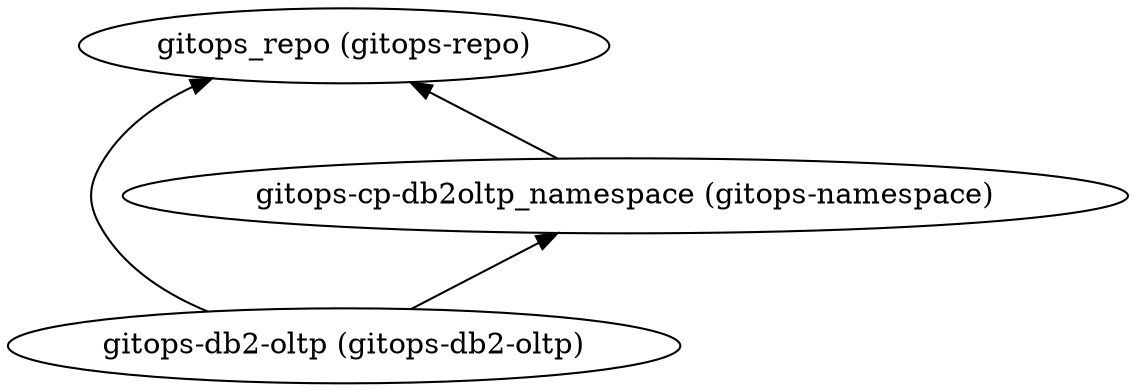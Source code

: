 digraph {
    rankdir="BT"
    "gitops-db2-oltp (gitops-db2-oltp)" -> "gitops_repo (gitops-repo)"
"gitops-db2-oltp (gitops-db2-oltp)" -> "gitops-cp-db2oltp_namespace (gitops-namespace)"
"gitops-db2-oltp (gitops-db2-oltp)"
"gitops_repo (gitops-repo)"
"gitops-cp-db2oltp_namespace (gitops-namespace)" -> "gitops_repo (gitops-repo)"
"gitops-cp-db2oltp_namespace (gitops-namespace)"
  }